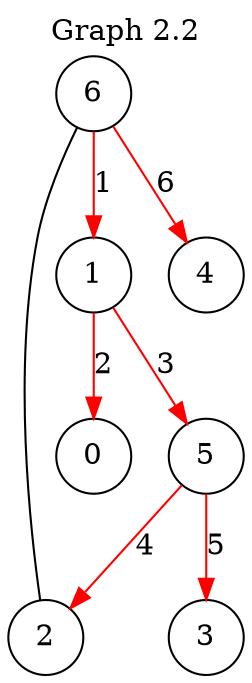 digraph graph1 {
    rankdir=TB;
    size="8,5"
    node [shape = circle];
    labelloc="t"
    label= "Graph 2.2"
    6 -> 2 [arrowhead=none];
    6 -> 1 [color = red, label = 1];
    6 -> 4 [color = red, label = 6];
    1 -> 0 [color = red, label = 2];
    1 -> 5 [color = red, label = 3];
    5 -> 3 [color = red, label = 5];
    5 -> 2 [color = red, label = 4];
}